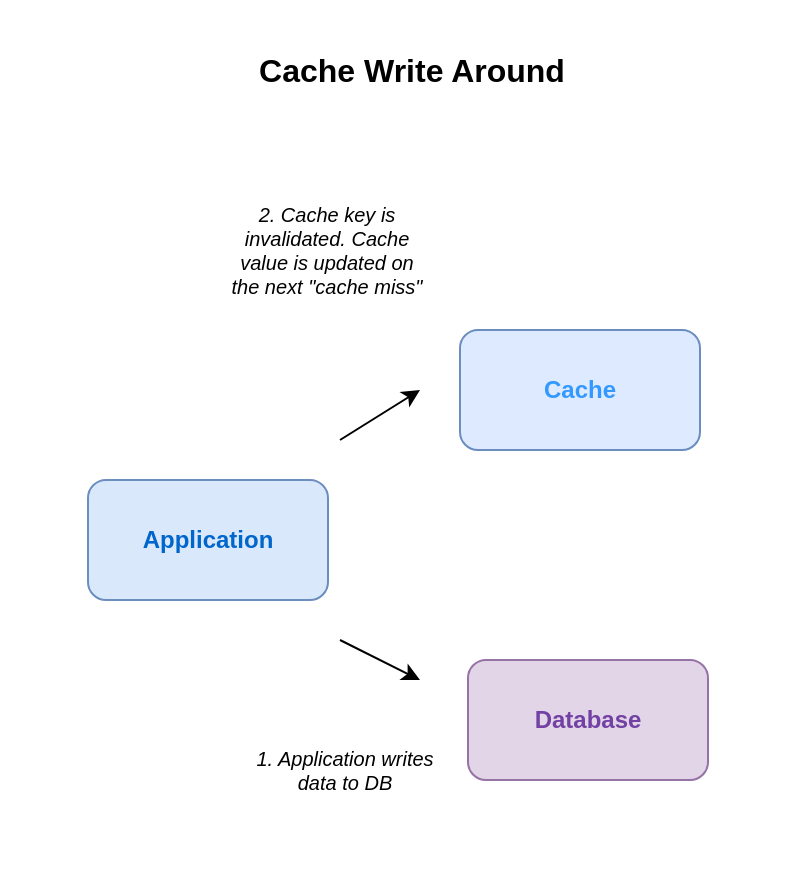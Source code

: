 <mxfile version="27.0.3">
  <diagram name="Page-1" id="qP0k7wBz845Dv72gA-Sa">
    <mxGraphModel dx="1234" dy="790" grid="1" gridSize="10" guides="1" tooltips="1" connect="1" arrows="1" fold="1" page="1" pageScale="1" pageWidth="827" pageHeight="1169" math="0" shadow="0">
      <root>
        <mxCell id="0" />
        <mxCell id="1" parent="0" />
        <mxCell id="hw5-zESIaYao9djF1Gx8-1" value="" style="rounded=0;whiteSpace=wrap;html=1;strokeColor=none;" vertex="1" parent="1">
          <mxGeometry x="250" y="30" width="400" height="440" as="geometry" />
        </mxCell>
        <mxCell id="hw5-zESIaYao9djF1Gx8-2" value="&lt;b&gt;Application&lt;/b&gt;" style="rounded=1;whiteSpace=wrap;html=1;fillColor=#dae8fc;strokeColor=#6c8ebf;fontColor=#0066CC;" vertex="1" parent="1">
          <mxGeometry x="294" y="270" width="120" height="60" as="geometry" />
        </mxCell>
        <mxCell id="hw5-zESIaYao9djF1Gx8-3" value="&lt;b&gt;&lt;font color=&quot;#3399ff&quot;&gt;Cache&lt;/font&gt;&lt;/b&gt;" style="rounded=1;whiteSpace=wrap;html=1;fillColor=#DDEAFF;strokeColor=#6c8ebf;fontColor=#A9C4EB;" vertex="1" parent="1">
          <mxGeometry x="480" y="195" width="120" height="60" as="geometry" />
        </mxCell>
        <mxCell id="hw5-zESIaYao9djF1Gx8-4" value="&lt;b&gt;Database&lt;/b&gt;" style="rounded=1;whiteSpace=wrap;html=1;fillColor=#e1d5e7;strokeColor=#9673a6;fontColor=#7241A3;" vertex="1" parent="1">
          <mxGeometry x="484" y="360" width="120" height="60" as="geometry" />
        </mxCell>
        <mxCell id="hw5-zESIaYao9djF1Gx8-5" value="" style="endArrow=classic;html=1;rounded=0;" edge="1" parent="1">
          <mxGeometry width="50" height="50" relative="1" as="geometry">
            <mxPoint x="420" y="250" as="sourcePoint" />
            <mxPoint x="460" y="225" as="targetPoint" />
          </mxGeometry>
        </mxCell>
        <mxCell id="hw5-zESIaYao9djF1Gx8-6" value="1. Application writes data to DB" style="text;html=1;align=center;verticalAlign=middle;whiteSpace=wrap;rounded=0;fontSize=10;fontStyle=2" vertex="1" parent="1">
          <mxGeometry x="370" y="400" width="105" height="30" as="geometry" />
        </mxCell>
        <mxCell id="hw5-zESIaYao9djF1Gx8-7" value="&lt;b style=&quot;font-size: 16px;&quot;&gt;Cache Write Around&lt;/b&gt;" style="text;html=1;align=center;verticalAlign=middle;whiteSpace=wrap;rounded=0;fontSize=16;" vertex="1" parent="1">
          <mxGeometry x="361" y="50" width="190" height="30" as="geometry" />
        </mxCell>
        <mxCell id="hw5-zESIaYao9djF1Gx8-8" value="" style="endArrow=classic;html=1;rounded=0;" edge="1" parent="1">
          <mxGeometry width="50" height="50" relative="1" as="geometry">
            <mxPoint x="420" y="350" as="sourcePoint" />
            <mxPoint x="460" y="370" as="targetPoint" />
          </mxGeometry>
        </mxCell>
        <mxCell id="hw5-zESIaYao9djF1Gx8-9" value="2. Cache key is invalidated. Cache value is updated on the next &quot;cache miss&quot;" style="text;html=1;align=center;verticalAlign=middle;whiteSpace=wrap;rounded=0;fontSize=10;fontStyle=2" vertex="1" parent="1">
          <mxGeometry x="361" y="140" width="105" height="30" as="geometry" />
        </mxCell>
      </root>
    </mxGraphModel>
  </diagram>
</mxfile>

